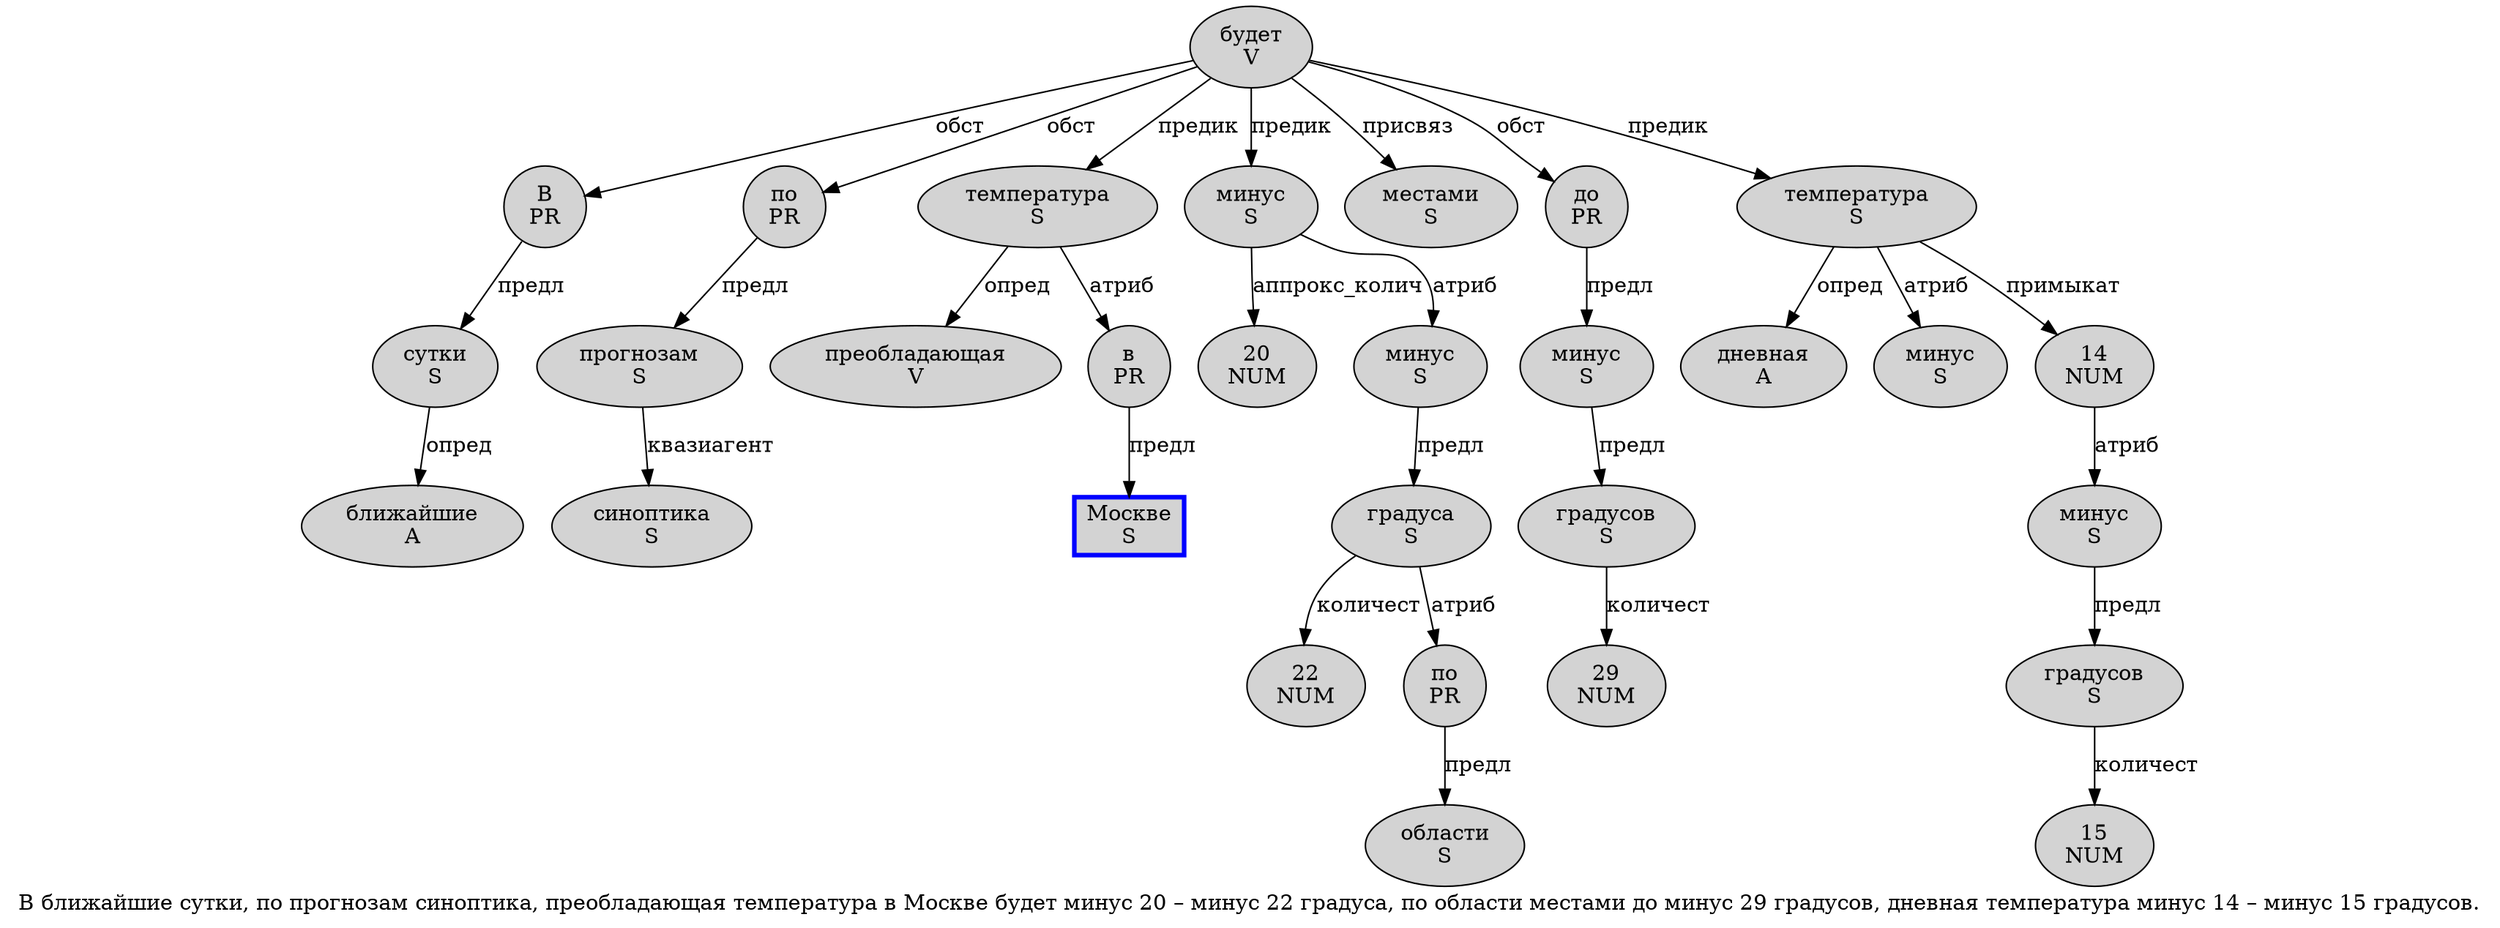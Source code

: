 digraph SENTENCE_666 {
	graph [label="В ближайшие сутки, по прогнозам синоптика, преобладающая температура в Москве будет минус 20 – минус 22 градуса, по области местами до минус 29 градусов, дневная температура минус 14 – минус 15 градусов."]
	node [style=filled]
		0 [label="В
PR" color="" fillcolor=lightgray penwidth=1 shape=ellipse]
		1 [label="ближайшие
A" color="" fillcolor=lightgray penwidth=1 shape=ellipse]
		2 [label="сутки
S" color="" fillcolor=lightgray penwidth=1 shape=ellipse]
		4 [label="по
PR" color="" fillcolor=lightgray penwidth=1 shape=ellipse]
		5 [label="прогнозам
S" color="" fillcolor=lightgray penwidth=1 shape=ellipse]
		6 [label="синоптика
S" color="" fillcolor=lightgray penwidth=1 shape=ellipse]
		8 [label="преобладающая
V" color="" fillcolor=lightgray penwidth=1 shape=ellipse]
		9 [label="температура
S" color="" fillcolor=lightgray penwidth=1 shape=ellipse]
		10 [label="в
PR" color="" fillcolor=lightgray penwidth=1 shape=ellipse]
		11 [label="Москве
S" color=blue fillcolor=lightgray penwidth=3 shape=box]
		12 [label="будет
V" color="" fillcolor=lightgray penwidth=1 shape=ellipse]
		13 [label="минус
S" color="" fillcolor=lightgray penwidth=1 shape=ellipse]
		14 [label="20
NUM" color="" fillcolor=lightgray penwidth=1 shape=ellipse]
		16 [label="минус
S" color="" fillcolor=lightgray penwidth=1 shape=ellipse]
		17 [label="22
NUM" color="" fillcolor=lightgray penwidth=1 shape=ellipse]
		18 [label="градуса
S" color="" fillcolor=lightgray penwidth=1 shape=ellipse]
		20 [label="по
PR" color="" fillcolor=lightgray penwidth=1 shape=ellipse]
		21 [label="области
S" color="" fillcolor=lightgray penwidth=1 shape=ellipse]
		22 [label="местами
S" color="" fillcolor=lightgray penwidth=1 shape=ellipse]
		23 [label="до
PR" color="" fillcolor=lightgray penwidth=1 shape=ellipse]
		24 [label="минус
S" color="" fillcolor=lightgray penwidth=1 shape=ellipse]
		25 [label="29
NUM" color="" fillcolor=lightgray penwidth=1 shape=ellipse]
		26 [label="градусов
S" color="" fillcolor=lightgray penwidth=1 shape=ellipse]
		28 [label="дневная
A" color="" fillcolor=lightgray penwidth=1 shape=ellipse]
		29 [label="температура
S" color="" fillcolor=lightgray penwidth=1 shape=ellipse]
		30 [label="минус
S" color="" fillcolor=lightgray penwidth=1 shape=ellipse]
		31 [label="14
NUM" color="" fillcolor=lightgray penwidth=1 shape=ellipse]
		33 [label="минус
S" color="" fillcolor=lightgray penwidth=1 shape=ellipse]
		34 [label="15
NUM" color="" fillcolor=lightgray penwidth=1 shape=ellipse]
		35 [label="градусов
S" color="" fillcolor=lightgray penwidth=1 shape=ellipse]
			31 -> 33 [label="атриб"]
			12 -> 0 [label="обст"]
			12 -> 4 [label="обст"]
			12 -> 9 [label="предик"]
			12 -> 13 [label="предик"]
			12 -> 22 [label="присвяз"]
			12 -> 23 [label="обст"]
			12 -> 29 [label="предик"]
			33 -> 35 [label="предл"]
			9 -> 8 [label="опред"]
			9 -> 10 [label="атриб"]
			13 -> 14 [label="аппрокс_колич"]
			13 -> 16 [label="атриб"]
			5 -> 6 [label="квазиагент"]
			26 -> 25 [label="количест"]
			0 -> 2 [label="предл"]
			16 -> 18 [label="предл"]
			10 -> 11 [label="предл"]
			35 -> 34 [label="количест"]
			23 -> 24 [label="предл"]
			20 -> 21 [label="предл"]
			2 -> 1 [label="опред"]
			4 -> 5 [label="предл"]
			24 -> 26 [label="предл"]
			18 -> 17 [label="количест"]
			18 -> 20 [label="атриб"]
			29 -> 28 [label="опред"]
			29 -> 30 [label="атриб"]
			29 -> 31 [label="примыкат"]
}